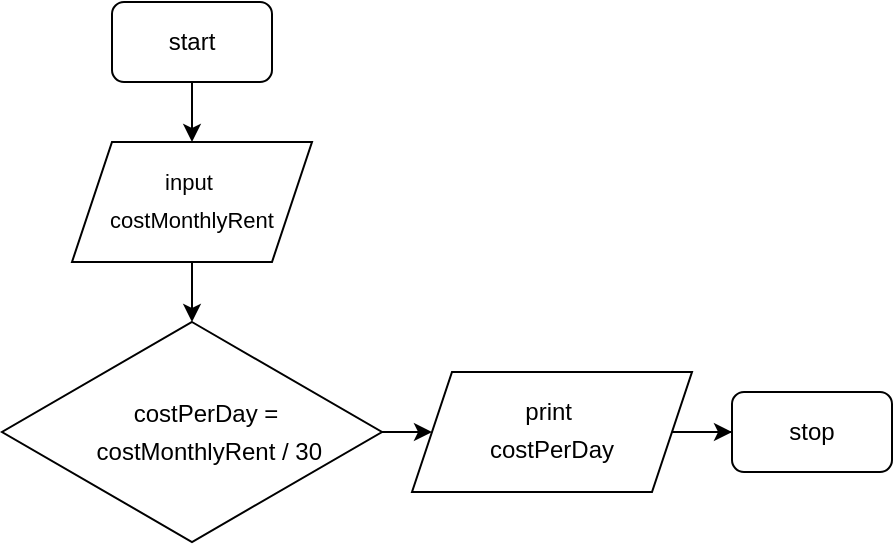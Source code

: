 <mxfile version="24.8.0">
  <diagram id="C5RBs43oDa-KdzZeNtuy" name="Page-1">
    <mxGraphModel dx="684" dy="574" grid="1" gridSize="10" guides="1" tooltips="1" connect="1" arrows="1" fold="1" page="1" pageScale="1" pageWidth="827" pageHeight="1169" math="0" shadow="0">
      <root>
        <mxCell id="WIyWlLk6GJQsqaUBKTNV-0" />
        <mxCell id="WIyWlLk6GJQsqaUBKTNV-1" parent="WIyWlLk6GJQsqaUBKTNV-0" />
        <mxCell id="er_MESsq9Puh83xAirkI-2" value="" style="edgeStyle=orthogonalEdgeStyle;rounded=0;orthogonalLoop=1;jettySize=auto;html=1;" edge="1" parent="WIyWlLk6GJQsqaUBKTNV-1" source="WIyWlLk6GJQsqaUBKTNV-3" target="er_MESsq9Puh83xAirkI-0">
          <mxGeometry relative="1" as="geometry" />
        </mxCell>
        <mxCell id="WIyWlLk6GJQsqaUBKTNV-3" value="start" style="rounded=1;whiteSpace=wrap;html=1;fontSize=12;glass=0;strokeWidth=1;shadow=0;" parent="WIyWlLk6GJQsqaUBKTNV-1" vertex="1">
          <mxGeometry x="180" y="80" width="80" height="40" as="geometry" />
        </mxCell>
        <mxCell id="er_MESsq9Puh83xAirkI-6" value="" style="edgeStyle=orthogonalEdgeStyle;rounded=0;orthogonalLoop=1;jettySize=auto;html=1;entryX=0.5;entryY=0;entryDx=0;entryDy=0;" edge="1" parent="WIyWlLk6GJQsqaUBKTNV-1" source="er_MESsq9Puh83xAirkI-0" target="er_MESsq9Puh83xAirkI-12">
          <mxGeometry relative="1" as="geometry">
            <mxPoint x="220" y="240" as="targetPoint" />
          </mxGeometry>
        </mxCell>
        <mxCell id="er_MESsq9Puh83xAirkI-0" value="&lt;font style=&quot;font-size: 11px;&quot;&gt;input&lt;/font&gt;&lt;font style=&quot;font-size: 11px;&quot;&gt;&lt;font style=&quot;font-size: 11px;&quot;&gt;&amp;nbsp;&lt;/font&gt;&lt;/font&gt;&lt;div&gt;&lt;font style=&quot;font-size: 11px;&quot;&gt;&lt;span style=&quot;text-align: start; line-height: 18.4px; font-family: Aptos, sans-serif;&quot;&gt;costMonthlyRent&lt;/span&gt;&lt;/font&gt;&lt;span style=&quot;font-family: -webkit-standard; font-size: medium; text-align: start;&quot;&gt;&lt;/span&gt;&lt;br&gt;&lt;/div&gt;" style="shape=parallelogram;perimeter=parallelogramPerimeter;whiteSpace=wrap;html=1;fixedSize=1;" vertex="1" parent="WIyWlLk6GJQsqaUBKTNV-1">
          <mxGeometry x="160" y="150" width="120" height="60" as="geometry" />
        </mxCell>
        <mxCell id="er_MESsq9Puh83xAirkI-16" value="" style="edgeStyle=orthogonalEdgeStyle;rounded=0;orthogonalLoop=1;jettySize=auto;html=1;" edge="1" parent="WIyWlLk6GJQsqaUBKTNV-1" source="er_MESsq9Puh83xAirkI-12" target="er_MESsq9Puh83xAirkI-14">
          <mxGeometry relative="1" as="geometry" />
        </mxCell>
        <mxCell id="er_MESsq9Puh83xAirkI-12" value="&lt;p style=&quot;margin: 0in 0in 0in 13pt; line-height: 18.4px; font-family: Aptos, sans-serif;&quot; class=&quot;MsoNormal&quot;&gt;&lt;font style=&quot;font-size: 12px;&quot;&gt;costPerDay =&amp;nbsp;&lt;/font&gt;&lt;/p&gt;&lt;p style=&quot;margin: 0in 0in 0in 13pt; line-height: 18.4px; font-family: Aptos, sans-serif;&quot; class=&quot;MsoNormal&quot;&gt;costMonthlyRent / 30&lt;/p&gt;" style="rhombus;whiteSpace=wrap;html=1;" vertex="1" parent="WIyWlLk6GJQsqaUBKTNV-1">
          <mxGeometry x="125" y="240" width="190" height="110" as="geometry" />
        </mxCell>
        <mxCell id="er_MESsq9Puh83xAirkI-19" value="" style="edgeStyle=orthogonalEdgeStyle;rounded=0;orthogonalLoop=1;jettySize=auto;html=1;" edge="1" parent="WIyWlLk6GJQsqaUBKTNV-1" source="er_MESsq9Puh83xAirkI-14" target="er_MESsq9Puh83xAirkI-18">
          <mxGeometry relative="1" as="geometry" />
        </mxCell>
        <mxCell id="er_MESsq9Puh83xAirkI-14" value="print&amp;nbsp;&lt;div&gt;&lt;span style=&quot;text-align: start; line-height: 18.4px; font-family: Aptos, sans-serif;&quot;&gt;&lt;font style=&quot;font-size: 12px;&quot;&gt;costPerDay&lt;/font&gt;&lt;/span&gt;&lt;span style=&quot;font-family: -webkit-standard; font-size: medium; text-align: start;&quot;&gt;&lt;/span&gt;&lt;br&gt;&lt;/div&gt;" style="shape=parallelogram;perimeter=parallelogramPerimeter;whiteSpace=wrap;html=1;fixedSize=1;" vertex="1" parent="WIyWlLk6GJQsqaUBKTNV-1">
          <mxGeometry x="330" y="265" width="140" height="60" as="geometry" />
        </mxCell>
        <mxCell id="er_MESsq9Puh83xAirkI-18" value="stop" style="rounded=1;whiteSpace=wrap;html=1;fontSize=12;glass=0;strokeWidth=1;shadow=0;" vertex="1" parent="WIyWlLk6GJQsqaUBKTNV-1">
          <mxGeometry x="490" y="275" width="80" height="40" as="geometry" />
        </mxCell>
      </root>
    </mxGraphModel>
  </diagram>
</mxfile>
